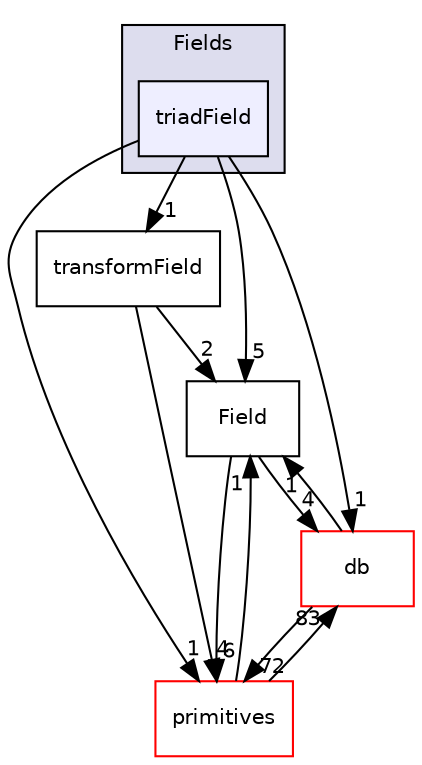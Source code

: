 digraph "src/OpenFOAM/fields/Fields/triadField" {
  bgcolor=transparent;
  compound=true
  node [ fontsize="10", fontname="Helvetica"];
  edge [ labelfontsize="10", labelfontname="Helvetica"];
  subgraph clusterdir_7d364942a13d3ce50f6681364b448a98 {
    graph [ bgcolor="#ddddee", pencolor="black", label="Fields" fontname="Helvetica", fontsize="10", URL="dir_7d364942a13d3ce50f6681364b448a98.html"]
  dir_68c70ca47985b6a76f012a0b9d9f456d [shape=box, label="triadField", style="filled", fillcolor="#eeeeff", pencolor="black", URL="dir_68c70ca47985b6a76f012a0b9d9f456d.html"];
  }
  dir_85895b1330cd43ea2abb27d8de109280 [shape=box label="transformField" URL="dir_85895b1330cd43ea2abb27d8de109280.html"];
  dir_4ebd9bc21e2e523c28661f024575b5ba [shape=box label="Field" URL="dir_4ebd9bc21e2e523c28661f024575b5ba.html"];
  dir_63c634f7a7cfd679ac26c67fb30fc32f [shape=box label="db" color="red" URL="dir_63c634f7a7cfd679ac26c67fb30fc32f.html"];
  dir_3e50f45338116b169052b428016851aa [shape=box label="primitives" color="red" URL="dir_3e50f45338116b169052b428016851aa.html"];
  dir_85895b1330cd43ea2abb27d8de109280->dir_4ebd9bc21e2e523c28661f024575b5ba [headlabel="2", labeldistance=1.5 headhref="dir_002051_002042.html"];
  dir_85895b1330cd43ea2abb27d8de109280->dir_3e50f45338116b169052b428016851aa [headlabel="4", labeldistance=1.5 headhref="dir_002051_002325.html"];
  dir_68c70ca47985b6a76f012a0b9d9f456d->dir_85895b1330cd43ea2abb27d8de109280 [headlabel="1", labeldistance=1.5 headhref="dir_002053_002051.html"];
  dir_68c70ca47985b6a76f012a0b9d9f456d->dir_4ebd9bc21e2e523c28661f024575b5ba [headlabel="5", labeldistance=1.5 headhref="dir_002053_002042.html"];
  dir_68c70ca47985b6a76f012a0b9d9f456d->dir_63c634f7a7cfd679ac26c67fb30fc32f [headlabel="1", labeldistance=1.5 headhref="dir_002053_001953.html"];
  dir_68c70ca47985b6a76f012a0b9d9f456d->dir_3e50f45338116b169052b428016851aa [headlabel="1", labeldistance=1.5 headhref="dir_002053_002325.html"];
  dir_4ebd9bc21e2e523c28661f024575b5ba->dir_63c634f7a7cfd679ac26c67fb30fc32f [headlabel="4", labeldistance=1.5 headhref="dir_002042_001953.html"];
  dir_4ebd9bc21e2e523c28661f024575b5ba->dir_3e50f45338116b169052b428016851aa [headlabel="6", labeldistance=1.5 headhref="dir_002042_002325.html"];
  dir_63c634f7a7cfd679ac26c67fb30fc32f->dir_4ebd9bc21e2e523c28661f024575b5ba [headlabel="1", labeldistance=1.5 headhref="dir_001953_002042.html"];
  dir_63c634f7a7cfd679ac26c67fb30fc32f->dir_3e50f45338116b169052b428016851aa [headlabel="72", labeldistance=1.5 headhref="dir_001953_002325.html"];
  dir_3e50f45338116b169052b428016851aa->dir_4ebd9bc21e2e523c28661f024575b5ba [headlabel="1", labeldistance=1.5 headhref="dir_002325_002042.html"];
  dir_3e50f45338116b169052b428016851aa->dir_63c634f7a7cfd679ac26c67fb30fc32f [headlabel="83", labeldistance=1.5 headhref="dir_002325_001953.html"];
}
